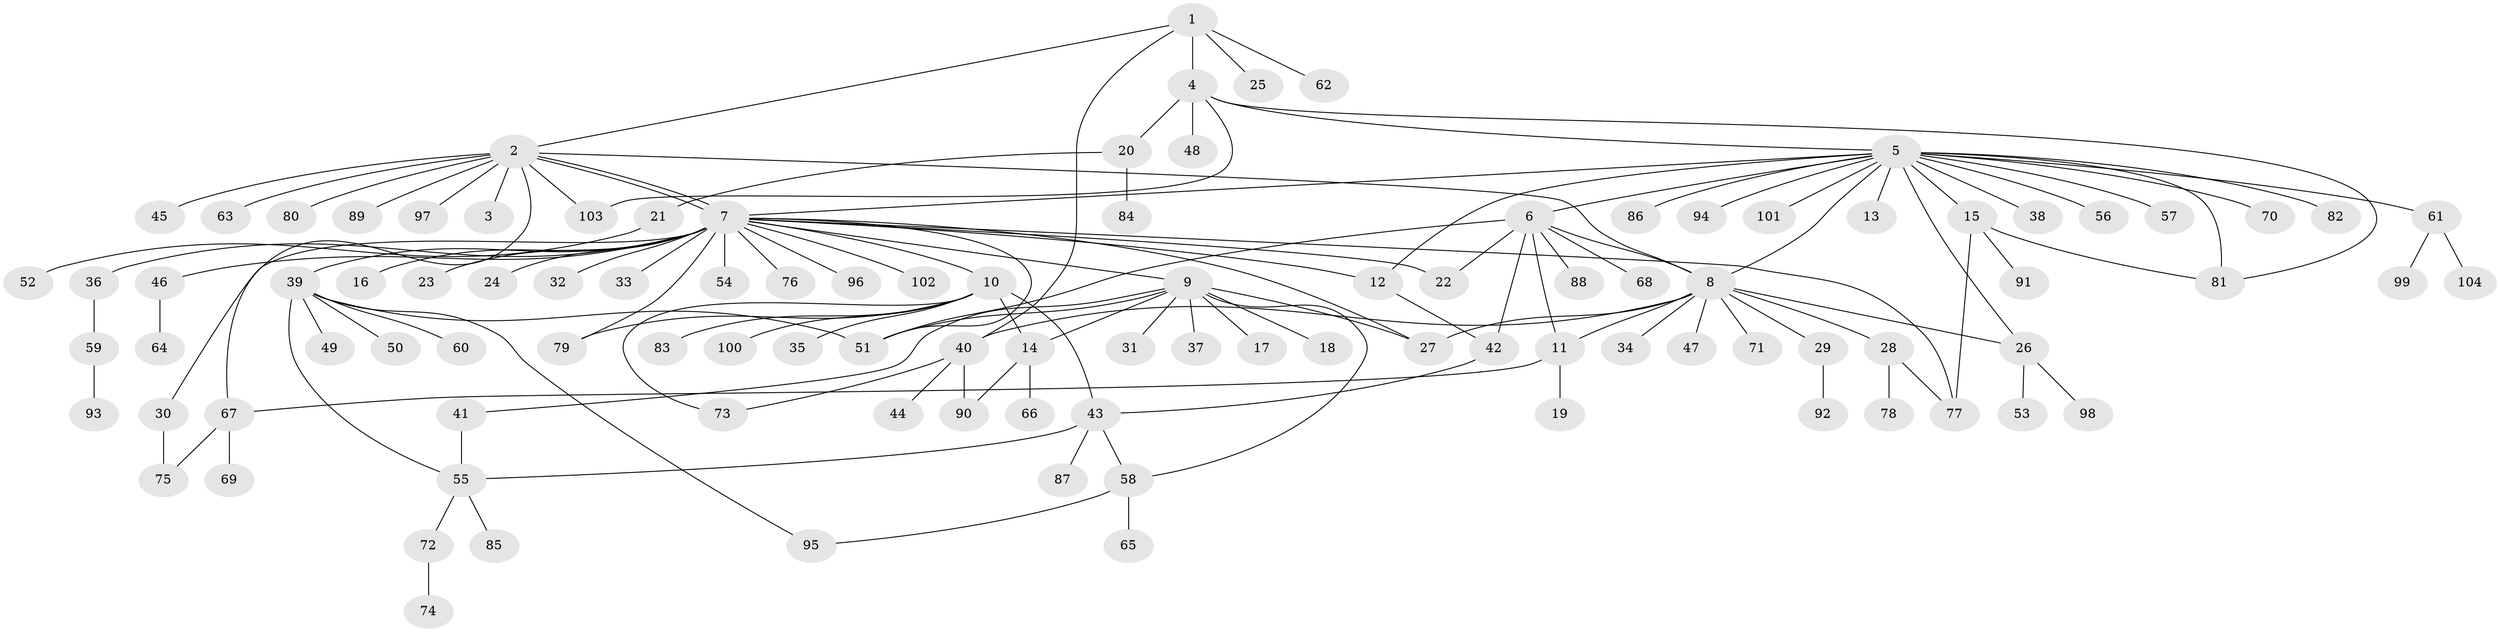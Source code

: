 // coarse degree distribution, {8: 0.023529411764705882, 11: 0.011764705882352941, 1: 0.611764705882353, 6: 0.023529411764705882, 23: 0.023529411764705882, 12: 0.011764705882352941, 9: 0.011764705882352941, 7: 0.011764705882352941, 4: 0.047058823529411764, 3: 0.10588235294117647, 2: 0.11764705882352941}
// Generated by graph-tools (version 1.1) at 2025/23/03/03/25 07:23:51]
// undirected, 104 vertices, 134 edges
graph export_dot {
graph [start="1"]
  node [color=gray90,style=filled];
  1;
  2;
  3;
  4;
  5;
  6;
  7;
  8;
  9;
  10;
  11;
  12;
  13;
  14;
  15;
  16;
  17;
  18;
  19;
  20;
  21;
  22;
  23;
  24;
  25;
  26;
  27;
  28;
  29;
  30;
  31;
  32;
  33;
  34;
  35;
  36;
  37;
  38;
  39;
  40;
  41;
  42;
  43;
  44;
  45;
  46;
  47;
  48;
  49;
  50;
  51;
  52;
  53;
  54;
  55;
  56;
  57;
  58;
  59;
  60;
  61;
  62;
  63;
  64;
  65;
  66;
  67;
  68;
  69;
  70;
  71;
  72;
  73;
  74;
  75;
  76;
  77;
  78;
  79;
  80;
  81;
  82;
  83;
  84;
  85;
  86;
  87;
  88;
  89;
  90;
  91;
  92;
  93;
  94;
  95;
  96;
  97;
  98;
  99;
  100;
  101;
  102;
  103;
  104;
  1 -- 2;
  1 -- 4;
  1 -- 25;
  1 -- 40;
  1 -- 62;
  2 -- 3;
  2 -- 7;
  2 -- 7;
  2 -- 8;
  2 -- 45;
  2 -- 63;
  2 -- 67;
  2 -- 80;
  2 -- 89;
  2 -- 97;
  2 -- 103;
  4 -- 5;
  4 -- 20;
  4 -- 48;
  4 -- 81;
  4 -- 103;
  5 -- 6;
  5 -- 7;
  5 -- 8;
  5 -- 12;
  5 -- 13;
  5 -- 15;
  5 -- 26;
  5 -- 38;
  5 -- 56;
  5 -- 57;
  5 -- 61;
  5 -- 70;
  5 -- 81;
  5 -- 82;
  5 -- 86;
  5 -- 94;
  5 -- 101;
  6 -- 8;
  6 -- 11;
  6 -- 22;
  6 -- 42;
  6 -- 51;
  6 -- 68;
  6 -- 88;
  7 -- 9;
  7 -- 10;
  7 -- 12;
  7 -- 16;
  7 -- 22;
  7 -- 23;
  7 -- 24;
  7 -- 27;
  7 -- 30;
  7 -- 32;
  7 -- 33;
  7 -- 36;
  7 -- 39;
  7 -- 46;
  7 -- 51;
  7 -- 54;
  7 -- 76;
  7 -- 77;
  7 -- 79;
  7 -- 96;
  7 -- 102;
  8 -- 11;
  8 -- 26;
  8 -- 27;
  8 -- 28;
  8 -- 29;
  8 -- 34;
  8 -- 40;
  8 -- 47;
  8 -- 71;
  9 -- 14;
  9 -- 17;
  9 -- 18;
  9 -- 27;
  9 -- 31;
  9 -- 37;
  9 -- 41;
  9 -- 51;
  9 -- 58;
  10 -- 14;
  10 -- 35;
  10 -- 43;
  10 -- 73;
  10 -- 79;
  10 -- 83;
  10 -- 100;
  11 -- 19;
  11 -- 67;
  12 -- 42;
  14 -- 66;
  14 -- 90;
  15 -- 77;
  15 -- 81;
  15 -- 91;
  20 -- 21;
  20 -- 84;
  21 -- 52;
  26 -- 53;
  26 -- 98;
  28 -- 77;
  28 -- 78;
  29 -- 92;
  30 -- 75;
  36 -- 59;
  39 -- 49;
  39 -- 50;
  39 -- 51;
  39 -- 55;
  39 -- 60;
  39 -- 95;
  40 -- 44;
  40 -- 73;
  40 -- 90;
  41 -- 55;
  42 -- 43;
  43 -- 55;
  43 -- 58;
  43 -- 87;
  46 -- 64;
  55 -- 72;
  55 -- 85;
  58 -- 65;
  58 -- 95;
  59 -- 93;
  61 -- 99;
  61 -- 104;
  67 -- 69;
  67 -- 75;
  72 -- 74;
}
